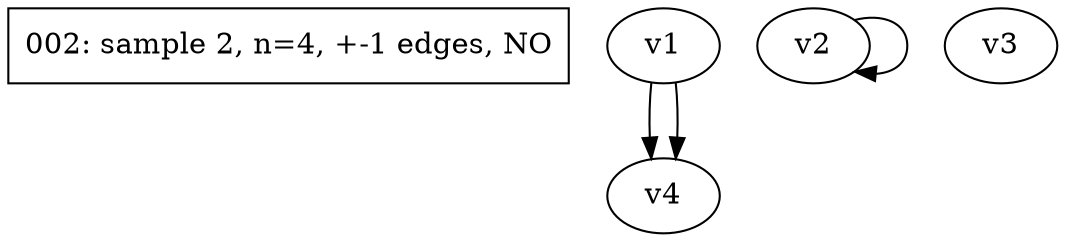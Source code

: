 digraph test002 {
	d[label="002: sample 2, n=4, +-1 edges, NO" shape=box]
	v1
	v2
	v3
	v4
	v1 -> v4;
	v1 -> v4;
	v2 -> v2;
}
